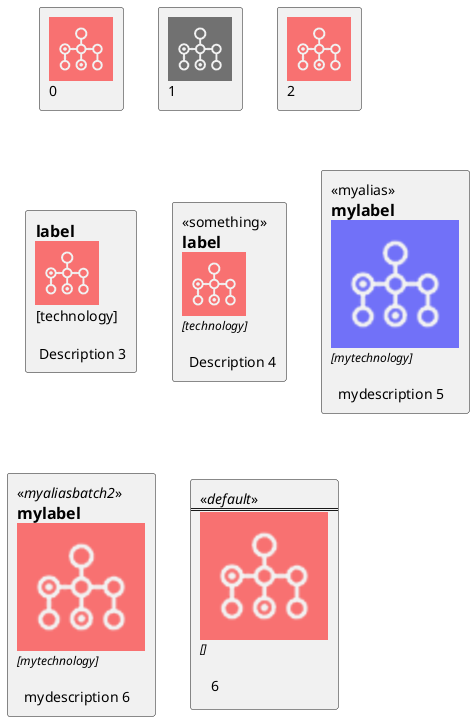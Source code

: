 {
  "sha1": "gzuok2g6qovme3g18q22l79rwa4hnj1",
  "insertion": {
    "when": "2024-06-01T09:03:08.601Z",
    "url": "https://github.com/dcasati/kubernetes-PlantUML",
    "user": "plantuml@gmail.com"
  }
}
@startuml
'create equivalent of icons shown here https://github.com/awslabs/aws-icons-for-plantuml


sprite $Batch [64x64/16z] {
xLQ7bjim30CdzFzVtEV1iErPkJpT7iYm5aWDKERujFZ5Bp8YkSvM011VfMzSDy2Mw1JidbCGAtmllmbPuIkoImjyGUsyBV4LV95_Xny50bpW4uTRAjOKu81b
Xa0vbX3OKFG5C0IMNLyxXA_3PvW5hqHSOFBP_Ovk4036hYi0pJdTCgqD6A0g4FQ0hOwygxSikGOanw11AuvtomxXjNiRDECmn21xxTkJP0N4tdy1Gmu5T2GW
6ygFL_sqbx3NvA_FVtt_ri_F1CZNra-10TpNhvVr2KGcyVCOdoBySlpv-jC1ZSVveO36_Fwb0UASqGqG0QpfJgP2Eo60u59-fLVozhhdNk2WTeDpq2O6AAL_
uV7KGPNO2lya17gz1pMiD1VmFNH9IBLNe3xA3q07eNsMy_WdXESwU4jRmddEk-FUuPFjjthiqAEGVUz8rlqmsK1nhtYlklvp7vWRfka0jUNITUdTzgxFyzLx
-Ikh_YdmYr_y0G
}


rectangle "<color:red><$Batch></color>\n0"  as rectangle


!procedure $ffoo1()
rectangle "<$Batch>\n1"
!endprocedure

$ffoo1()


!procedure $ffoo2()
rectangle "<color:red><$Batch></color>\n2" as 2
!endprocedure

$ffoo2()


'https://github.com/awslabs/aws-icons-for-plantuml/blob/master/dist/General/Disk.puml
'rectangle "==e_label\n<color:e_color><$e_sprite></color>\n//<size:TECHN_FONT_SIZE>[e_techn]</size>//" <<e_stereo>> as e_alias
'!define DiskParticipant(p_alias, p_label, p_techn, p_descr) AWSParticipant(p_alias, p_label, p_techn, p_descr, #232F3E, Disk, Disk)
'https://github.com/awslabs/aws-icons-for-plantuml/blob/master/source/AWSCommon.puml
'common.puml: rectangle "==e_label\n<color:e_color><$e_sprite></color>\n//<size:TECHN_FONT_SIZE>[e_techn]</size>//\n\n e_descr" <<e_stereo>> as e_alias



!procedure $ffoo3()
rectangle "==label\n<color:red><$Batch></color>\n[technology]\n\n Description 3" as 3
!endprocedure

$ffoo3()


!procedure $ffoo4()
rectangle "<<something>>\n==label\n<color:red><$Batch></color>\n//<size:12>[technology]</size>//\n\n  Description 4" as 4
!endprocedure

$ffoo4()


!procedure $ffoo5($alias, $description="", $label="", $technology="", $scale=1, $colour=red)
'OBSERVATION 1: the next line does not work - sprite is white - not red
rectangle "<<$alias>>\n==$label\n<color:$colour><$Batch*$scale></color>\n//<size:12>[$technology]</size>//\n\n  $description 5" as 5
'the next line works i.e. sprite is red
'rectangle "<<//$alias//>>\n==$label\n<color:red><$Batch*$scale></color>\n//<size:12>[$technology]</size>//\n\n  $description 5" as $alias
!endprocedure

$ffoo5("myalias", "mydescription", "mylabel", "mytechnology", 2, "blue")

!procedure $ffoo6($alias="default", $description="", $label="", $technology="", $scale=1, $colour=red)
rectangle "<<//$alias//>>\n==$label\n<color:red><$Batch*$scale></color>\n//<size:12>[$technology]</size>//\n\n  $description 6 " as $alias
!endprocedure

$ffoo6("myaliasbatch2", "mydescription", "mylabel", "mytechnology", 2, blue)



'OBSERVATION 2: can't do something like this - but could use global vars to do this - but that's not at preprocessor time.
$ffoo6($scale=2)
@enduml
